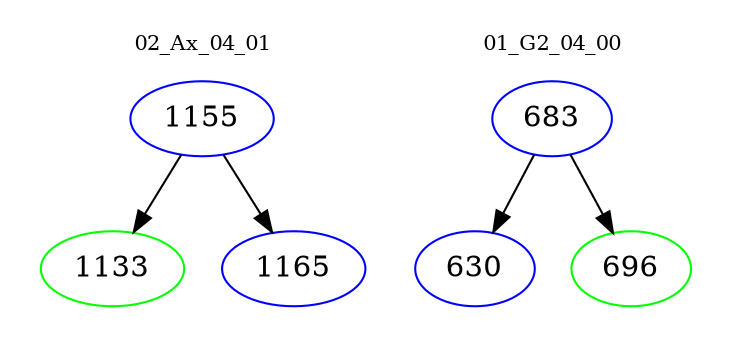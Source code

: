 digraph{
subgraph cluster_0 {
color = white
label = "02_Ax_04_01";
fontsize=10;
T0_1155 [label="1155", color="blue"]
T0_1155 -> T0_1133 [color="black"]
T0_1133 [label="1133", color="green"]
T0_1155 -> T0_1165 [color="black"]
T0_1165 [label="1165", color="blue"]
}
subgraph cluster_1 {
color = white
label = "01_G2_04_00";
fontsize=10;
T1_683 [label="683", color="blue"]
T1_683 -> T1_630 [color="black"]
T1_630 [label="630", color="blue"]
T1_683 -> T1_696 [color="black"]
T1_696 [label="696", color="green"]
}
}
